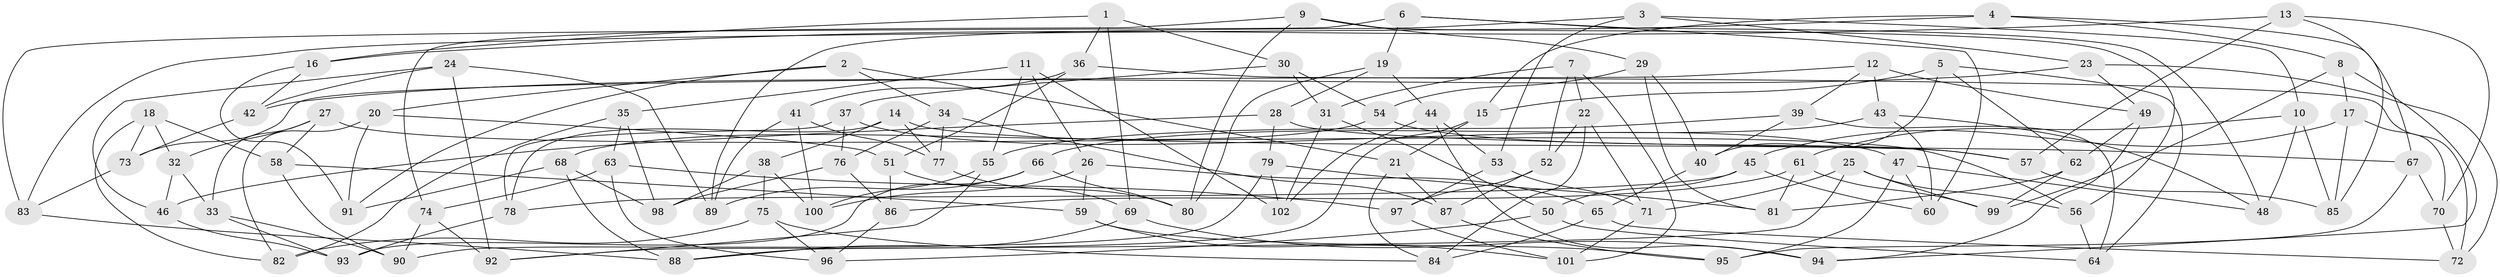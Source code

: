 // coarse degree distribution, {5: 0.29411764705882354, 4: 0.1568627450980392, 6: 0.4117647058823529, 3: 0.058823529411764705, 8: 0.0392156862745098, 7: 0.0392156862745098}
// Generated by graph-tools (version 1.1) at 2025/38/03/04/25 23:38:06]
// undirected, 102 vertices, 204 edges
graph export_dot {
  node [color=gray90,style=filled];
  1;
  2;
  3;
  4;
  5;
  6;
  7;
  8;
  9;
  10;
  11;
  12;
  13;
  14;
  15;
  16;
  17;
  18;
  19;
  20;
  21;
  22;
  23;
  24;
  25;
  26;
  27;
  28;
  29;
  30;
  31;
  32;
  33;
  34;
  35;
  36;
  37;
  38;
  39;
  40;
  41;
  42;
  43;
  44;
  45;
  46;
  47;
  48;
  49;
  50;
  51;
  52;
  53;
  54;
  55;
  56;
  57;
  58;
  59;
  60;
  61;
  62;
  63;
  64;
  65;
  66;
  67;
  68;
  69;
  70;
  71;
  72;
  73;
  74;
  75;
  76;
  77;
  78;
  79;
  80;
  81;
  82;
  83;
  84;
  85;
  86;
  87;
  88;
  89;
  90;
  91;
  92;
  93;
  94;
  95;
  96;
  97;
  98;
  99;
  100;
  101;
  102;
  1 -- 36;
  1 -- 16;
  1 -- 69;
  1 -- 30;
  2 -- 20;
  2 -- 21;
  2 -- 34;
  2 -- 91;
  3 -- 10;
  3 -- 53;
  3 -- 23;
  3 -- 89;
  4 -- 85;
  4 -- 8;
  4 -- 15;
  4 -- 83;
  5 -- 64;
  5 -- 15;
  5 -- 40;
  5 -- 62;
  6 -- 60;
  6 -- 83;
  6 -- 19;
  6 -- 48;
  7 -- 101;
  7 -- 31;
  7 -- 22;
  7 -- 52;
  8 -- 94;
  8 -- 99;
  8 -- 17;
  9 -- 29;
  9 -- 74;
  9 -- 80;
  9 -- 56;
  10 -- 85;
  10 -- 48;
  10 -- 61;
  11 -- 55;
  11 -- 26;
  11 -- 102;
  11 -- 35;
  12 -- 43;
  12 -- 73;
  12 -- 49;
  12 -- 39;
  13 -- 57;
  13 -- 70;
  13 -- 16;
  13 -- 67;
  14 -- 57;
  14 -- 38;
  14 -- 78;
  14 -- 77;
  15 -- 92;
  15 -- 21;
  16 -- 42;
  16 -- 91;
  17 -- 85;
  17 -- 70;
  17 -- 45;
  18 -- 73;
  18 -- 82;
  18 -- 32;
  18 -- 58;
  19 -- 80;
  19 -- 28;
  19 -- 44;
  20 -- 82;
  20 -- 91;
  20 -- 51;
  21 -- 84;
  21 -- 87;
  22 -- 71;
  22 -- 52;
  22 -- 84;
  23 -- 42;
  23 -- 72;
  23 -- 49;
  24 -- 46;
  24 -- 92;
  24 -- 42;
  24 -- 89;
  25 -- 88;
  25 -- 99;
  25 -- 56;
  25 -- 71;
  26 -- 59;
  26 -- 65;
  26 -- 100;
  27 -- 56;
  27 -- 58;
  27 -- 33;
  27 -- 32;
  28 -- 46;
  28 -- 79;
  28 -- 67;
  29 -- 40;
  29 -- 54;
  29 -- 81;
  30 -- 31;
  30 -- 54;
  30 -- 37;
  31 -- 102;
  31 -- 50;
  32 -- 33;
  32 -- 46;
  33 -- 90;
  33 -- 93;
  34 -- 87;
  34 -- 77;
  34 -- 76;
  35 -- 63;
  35 -- 82;
  35 -- 98;
  36 -- 51;
  36 -- 41;
  36 -- 72;
  37 -- 47;
  37 -- 76;
  37 -- 78;
  38 -- 75;
  38 -- 100;
  38 -- 98;
  39 -- 64;
  39 -- 40;
  39 -- 55;
  40 -- 65;
  41 -- 100;
  41 -- 89;
  41 -- 77;
  42 -- 73;
  43 -- 48;
  43 -- 60;
  43 -- 66;
  44 -- 94;
  44 -- 53;
  44 -- 102;
  45 -- 50;
  45 -- 78;
  45 -- 60;
  46 -- 93;
  47 -- 48;
  47 -- 60;
  47 -- 95;
  49 -- 62;
  49 -- 94;
  50 -- 64;
  50 -- 96;
  51 -- 86;
  51 -- 69;
  52 -- 97;
  52 -- 87;
  53 -- 97;
  53 -- 71;
  54 -- 68;
  54 -- 57;
  55 -- 92;
  55 -- 100;
  56 -- 64;
  57 -- 85;
  58 -- 59;
  58 -- 90;
  59 -- 95;
  59 -- 101;
  61 -- 86;
  61 -- 99;
  61 -- 81;
  62 -- 99;
  62 -- 81;
  63 -- 74;
  63 -- 96;
  63 -- 97;
  65 -- 84;
  65 -- 72;
  66 -- 93;
  66 -- 80;
  66 -- 89;
  67 -- 95;
  67 -- 70;
  68 -- 98;
  68 -- 88;
  68 -- 91;
  69 -- 88;
  69 -- 94;
  70 -- 72;
  71 -- 101;
  73 -- 83;
  74 -- 92;
  74 -- 90;
  75 -- 84;
  75 -- 82;
  75 -- 96;
  76 -- 98;
  76 -- 86;
  77 -- 80;
  78 -- 93;
  79 -- 102;
  79 -- 90;
  79 -- 81;
  83 -- 88;
  86 -- 96;
  87 -- 95;
  97 -- 101;
}
